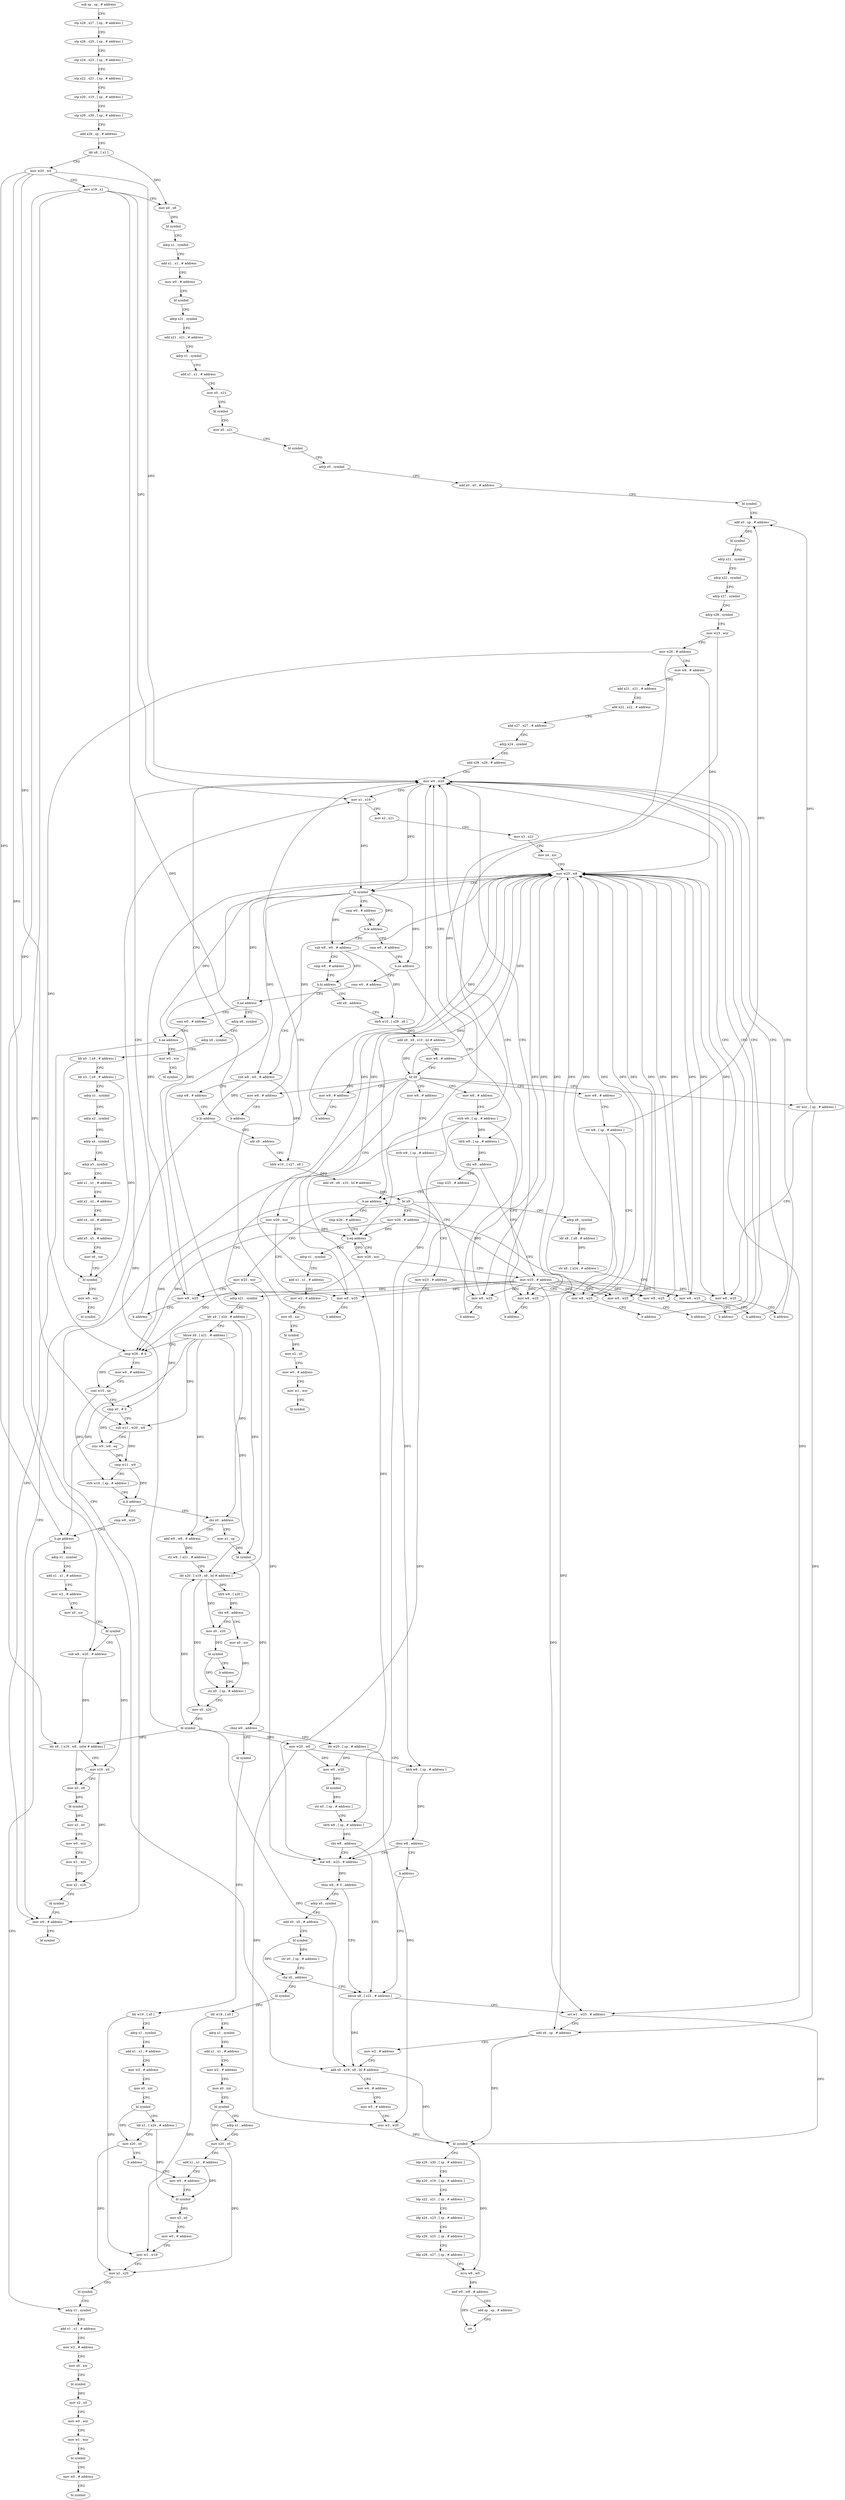 digraph "func" {
"4202688" [label = "sub sp , sp , # address" ]
"4202692" [label = "stp x28 , x27 , [ sp , # address ]" ]
"4202696" [label = "stp x26 , x25 , [ sp , # address ]" ]
"4202700" [label = "stp x24 , x23 , [ sp , # address ]" ]
"4202704" [label = "stp x22 , x21 , [ sp , # address ]" ]
"4202708" [label = "stp x20 , x19 , [ sp , # address ]" ]
"4202712" [label = "stp x29 , x30 , [ sp , # address ]" ]
"4202716" [label = "add x29 , sp , # address" ]
"4202720" [label = "ldr x8 , [ x1 ]" ]
"4202724" [label = "mov w20 , w0" ]
"4202728" [label = "mov x19 , x1" ]
"4202732" [label = "mov x0 , x8" ]
"4202736" [label = "bl symbol" ]
"4202740" [label = "adrp x1 , symbol" ]
"4202744" [label = "add x1 , x1 , # address" ]
"4202748" [label = "mov w0 , # address" ]
"4202752" [label = "bl symbol" ]
"4202756" [label = "adrp x21 , symbol" ]
"4202760" [label = "add x21 , x21 , # address" ]
"4202764" [label = "adrp x1 , symbol" ]
"4202768" [label = "add x1 , x1 , # address" ]
"4202772" [label = "mov x0 , x21" ]
"4202776" [label = "bl symbol" ]
"4202780" [label = "mov x0 , x21" ]
"4202784" [label = "bl symbol" ]
"4202788" [label = "adrp x0 , symbol" ]
"4202792" [label = "add x0 , x0 , # address" ]
"4202796" [label = "bl symbol" ]
"4202800" [label = "add x0 , sp , # address" ]
"4202804" [label = "bl symbol" ]
"4202808" [label = "adrp x21 , symbol" ]
"4202812" [label = "adrp x22 , symbol" ]
"4202816" [label = "adrp x27 , symbol" ]
"4202820" [label = "adrp x28 , symbol" ]
"4202824" [label = "mov w23 , wzr" ]
"4202828" [label = "mov w26 , # address" ]
"4202832" [label = "mov w8 , # address" ]
"4202836" [label = "add x21 , x21 , # address" ]
"4202840" [label = "add x22 , x22 , # address" ]
"4202844" [label = "add x27 , x27 , # address" ]
"4202848" [label = "adrp x24 , symbol" ]
"4202852" [label = "add x28 , x28 , # address" ]
"4202856" [label = "mov w0 , w20" ]
"4203096" [label = "cmn w0 , # address" ]
"4203100" [label = "b.ne address" ]
"4203392" [label = "cmn w0 , # address" ]
"4203104" [label = "ldrb w8 , [ sp , # address ]" ]
"4202892" [label = "sub w8 , w0 , # address" ]
"4202896" [label = "cmp w8 , # address" ]
"4202900" [label = "b.hi address" ]
"4202932" [label = "sub w8 , w0 , # address" ]
"4202904" [label = "adr x9 , address" ]
"4203396" [label = "b.ne address" ]
"4203464" [label = "cmn w0 , # address" ]
"4203400" [label = "adrp x8 , symbol" ]
"4203108" [label = "cbz w8 , address" ]
"4203132" [label = "mov w25 , # address" ]
"4203112" [label = "cmp w25 , # address" ]
"4202936" [label = "cmp w8 , # address" ]
"4202940" [label = "b.hi address" ]
"4203548" [label = "mov w0 , # address" ]
"4202944" [label = "adr x9 , address" ]
"4202908" [label = "ldrb w10 , [ x28 , x8 ]" ]
"4202912" [label = "add x9 , x9 , x10 , lsl # address" ]
"4202916" [label = "mov w8 , # address" ]
"4202920" [label = "br x9" ]
"4202924" [label = "mov w8 , # address" ]
"4202972" [label = "mov w8 , # address" ]
"4203020" [label = "mov w8 , # address" ]
"4203048" [label = "mov w8 , # address" ]
"4203056" [label = "mov w26 , wzr" ]
"4203068" [label = "mov w8 , # address" ]
"4203084" [label = "str wzr , [ sp , # address ]" ]
"4203468" [label = "b.ne address" ]
"4203472" [label = "mov w0 , wzr" ]
"4203404" [label = "adrp x9 , symbol" ]
"4203408" [label = "ldr x0 , [ x8 , # address ]" ]
"4203412" [label = "ldr x3 , [ x9 , # address ]" ]
"4203416" [label = "adrp x1 , symbol" ]
"4203420" [label = "adrp x2 , symbol" ]
"4203424" [label = "adrp x4 , symbol" ]
"4203428" [label = "adrp x5 , symbol" ]
"4203432" [label = "add x1 , x1 , # address" ]
"4203436" [label = "add x2 , x2 , # address" ]
"4203440" [label = "add x4 , x4 , # address" ]
"4203444" [label = "add x5 , x5 , # address" ]
"4203448" [label = "mov x6 , xzr" ]
"4203452" [label = "bl symbol" ]
"4203456" [label = "mov w0 , wzr" ]
"4203460" [label = "bl symbol" ]
"4203136" [label = "adrp x21 , symbol" ]
"4203116" [label = "b.ne address" ]
"4203120" [label = "cmp w26 , # address" ]
"4203552" [label = "bl symbol" ]
"4202948" [label = "ldrb w10 , [ x27 , x8 ]" ]
"4202952" [label = "add x9 , x9 , x10 , lsl # address" ]
"4202956" [label = "br x9" ]
"4202960" [label = "mov w26 , # address" ]
"4202988" [label = "mov w23 , # address" ]
"4203000" [label = "adrp x8 , symbol" ]
"4203036" [label = "mov w23 , wzr" ]
"4202860" [label = "mov x1 , x19" ]
"4202864" [label = "mov x2 , x21" ]
"4202868" [label = "mov x3 , x22" ]
"4202872" [label = "mov x4 , xzr" ]
"4202876" [label = "mov w25 , w8" ]
"4202880" [label = "bl symbol" ]
"4202884" [label = "cmp w0 , # address" ]
"4202888" [label = "b.le address" ]
"4202928" [label = "b address" ]
"4202976" [label = "str w8 , [ sp , # address ]" ]
"4202980" [label = "mov w8 , w25" ]
"4202984" [label = "b address" ]
"4203024" [label = "strb w8 , [ sp , # address ]" ]
"4203028" [label = "mov w8 , w25" ]
"4203032" [label = "b address" ]
"4203052" [label = "b address" ]
"4203060" [label = "mov w8 , w25" ]
"4203064" [label = "b address" ]
"4203072" [label = "strb w8 , [ sp , # address ]" ]
"4203076" [label = "mov w8 , w25" ]
"4203080" [label = "b address" ]
"4203088" [label = "mov w8 , w25" ]
"4203092" [label = "b address" ]
"4203476" [label = "bl symbol" ]
"4203480" [label = "cmp w8 , w20" ]
"4203484" [label = "b.ge address" ]
"4203664" [label = "adrp x1 , symbol" ]
"4203488" [label = "adrp x1 , symbol" ]
"4203184" [label = "cbz x0 , address" ]
"4203328" [label = "add w9 , w8 , # address" ]
"4203188" [label = "mov x1 , sp" ]
"4203140" [label = "ldr x0 , [ x24 , # address ]" ]
"4203144" [label = "ldrsw x8 , [ x21 , # address ]" ]
"4203148" [label = "cmp w26 , # 0" ]
"4203152" [label = "mov w9 , # address" ]
"4203156" [label = "cset w10 , ne" ]
"4203160" [label = "cmp x0 , # 0" ]
"4203164" [label = "sub w11 , w20 , w8" ]
"4203168" [label = "cinc w9 , w9 , eq" ]
"4203172" [label = "cmp w11 , w9" ]
"4203176" [label = "strb w10 , [ sp , # address ]" ]
"4203180" [label = "b.lt address" ]
"4203124" [label = "b.eq address" ]
"4203708" [label = "adrp x1 , symbol" ]
"4203128" [label = "mov w26 , wzr" ]
"4202964" [label = "mov w8 , w25" ]
"4202968" [label = "b address" ]
"4202992" [label = "mov w8 , w25" ]
"4202996" [label = "b address" ]
"4203004" [label = "ldr x8 , [ x8 , # address ]" ]
"4203008" [label = "str x8 , [ x24 , # address ]" ]
"4203012" [label = "mov w8 , w25" ]
"4203016" [label = "b address" ]
"4203040" [label = "mov w8 , w25" ]
"4203044" [label = "b address" ]
"4203668" [label = "add x1 , x1 , # address" ]
"4203672" [label = "mov w2 , # address" ]
"4203676" [label = "mov x0 , xzr" ]
"4203680" [label = "bl symbol" ]
"4203684" [label = "mov x2 , x0" ]
"4203688" [label = "mov w0 , wzr" ]
"4203692" [label = "mov w1 , wzr" ]
"4203696" [label = "bl symbol" ]
"4203700" [label = "mov w0 , # address" ]
"4203704" [label = "bl symbol" ]
"4203492" [label = "add x1 , x1 , # address" ]
"4203496" [label = "mov w2 , # address" ]
"4203500" [label = "mov x0 , xzr" ]
"4203504" [label = "bl symbol" ]
"4203508" [label = "sub w8 , w20 , # address" ]
"4203512" [label = "ldr x8 , [ x19 , w8 , sxtw # address ]" ]
"4203516" [label = "mov x19 , x0" ]
"4203520" [label = "mov x0 , x8" ]
"4203524" [label = "bl symbol" ]
"4203528" [label = "mov x3 , x0" ]
"4203532" [label = "mov w0 , wzr" ]
"4203536" [label = "mov w1 , wzr" ]
"4203540" [label = "mov x2 , x19" ]
"4203544" [label = "bl symbol" ]
"4203332" [label = "str w9 , [ x21 , # address ]" ]
"4203336" [label = "ldr x20 , [ x19 , x8 , lsl # address ]" ]
"4203340" [label = "ldrb w8 , [ x20 ]" ]
"4203344" [label = "cbz w8 , address" ]
"4203360" [label = "mov x0 , xzr" ]
"4203348" [label = "mov x0 , x20" ]
"4203192" [label = "bl symbol" ]
"4203196" [label = "cbnz w0 , address" ]
"4203556" [label = "bl symbol" ]
"4203200" [label = "ldr w20 , [ sp , # address ]" ]
"4203712" [label = "add x1 , x1 , # address" ]
"4203716" [label = "mov w2 , # address" ]
"4203720" [label = "mov x0 , xzr" ]
"4203724" [label = "bl symbol" ]
"4203728" [label = "mov x2 , x0" ]
"4203732" [label = "mov w0 , # address" ]
"4203736" [label = "mov w1 , wzr" ]
"4203740" [label = "bl symbol" ]
"4203364" [label = "str x0 , [ sp , # address ]" ]
"4203352" [label = "bl symbol" ]
"4203356" [label = "b address" ]
"4203560" [label = "ldr w19 , [ x0 ]" ]
"4203564" [label = "adrp x1 , symbol" ]
"4203568" [label = "add x1 , x1 , # address" ]
"4203572" [label = "mov w2 , # address" ]
"4203576" [label = "mov x0 , xzr" ]
"4203580" [label = "bl symbol" ]
"4203584" [label = "ldr x1 , [ x24 , # address ]" ]
"4203588" [label = "mov x20 , x0" ]
"4203592" [label = "b address" ]
"4203636" [label = "mov w0 , # address" ]
"4203204" [label = "mov w0 , w20" ]
"4203208" [label = "bl symbol" ]
"4203212" [label = "str x0 , [ sp , # address ]" ]
"4203216" [label = "ldrb w8 , [ sp , # address ]" ]
"4203220" [label = "cbz w8 , address" ]
"4203252" [label = "ldrsw x8 , [ x21 , # address ]" ]
"4203224" [label = "eor w8 , w23 , # address" ]
"4203228" [label = "tbnz w8 , # 0 , address" ]
"4203232" [label = "adrp x0 , symbol" ]
"4203388" [label = "b address" ]
"4203368" [label = "mov x0 , x20" ]
"4203372" [label = "bl symbol" ]
"4203376" [label = "mov w20 , w0" ]
"4203380" [label = "ldrb w8 , [ sp , # address ]" ]
"4203384" [label = "cbnz w8 , address" ]
"4203640" [label = "bl symbol" ]
"4203644" [label = "mov x3 , x0" ]
"4203648" [label = "mov w0 , # address" ]
"4203652" [label = "mov w1 , w19" ]
"4203656" [label = "mov x2 , x20" ]
"4203660" [label = "bl symbol" ]
"4203256" [label = "orr w1 , w25 , # address" ]
"4203260" [label = "add x6 , sp , # address" ]
"4203264" [label = "mov w2 , # address" ]
"4203268" [label = "add x0 , x19 , x8 , lsl # address" ]
"4203272" [label = "mov w4 , # address" ]
"4203276" [label = "mov w5 , # address" ]
"4203280" [label = "mov w3 , w20" ]
"4203284" [label = "bl symbol" ]
"4203288" [label = "ldp x29 , x30 , [ sp , # address ]" ]
"4203292" [label = "ldp x20 , x19 , [ sp , # address ]" ]
"4203296" [label = "ldp x22 , x21 , [ sp , # address ]" ]
"4203300" [label = "ldp x24 , x23 , [ sp , # address ]" ]
"4203304" [label = "ldp x26 , x25 , [ sp , # address ]" ]
"4203308" [label = "ldp x28 , x27 , [ sp , # address ]" ]
"4203312" [label = "mvn w8 , w0" ]
"4203316" [label = "and w0 , w8 , # address" ]
"4203320" [label = "add sp , sp , # address" ]
"4203324" [label = "ret" ]
"4203236" [label = "add x0 , x0 , # address" ]
"4203240" [label = "bl symbol" ]
"4203244" [label = "str x0 , [ sp , # address ]" ]
"4203248" [label = "cbz x0 , address" ]
"4203596" [label = "bl symbol" ]
"4203600" [label = "ldr w19 , [ x0 ]" ]
"4203604" [label = "adrp x1 , symbol" ]
"4203608" [label = "add x1 , x1 , # address" ]
"4203612" [label = "mov w2 , # address" ]
"4203616" [label = "mov x0 , xzr" ]
"4203620" [label = "bl symbol" ]
"4203624" [label = "adrp x1 , address" ]
"4203628" [label = "mov x20 , x0" ]
"4203632" [label = "add x1 , x1 , # address" ]
"4202688" -> "4202692" [ label = "CFG" ]
"4202692" -> "4202696" [ label = "CFG" ]
"4202696" -> "4202700" [ label = "CFG" ]
"4202700" -> "4202704" [ label = "CFG" ]
"4202704" -> "4202708" [ label = "CFG" ]
"4202708" -> "4202712" [ label = "CFG" ]
"4202712" -> "4202716" [ label = "CFG" ]
"4202716" -> "4202720" [ label = "CFG" ]
"4202720" -> "4202724" [ label = "CFG" ]
"4202720" -> "4202732" [ label = "DFG" ]
"4202724" -> "4202728" [ label = "CFG" ]
"4202724" -> "4202856" [ label = "DFG" ]
"4202724" -> "4203164" [ label = "DFG" ]
"4202724" -> "4203484" [ label = "DFG" ]
"4202724" -> "4203508" [ label = "DFG" ]
"4202728" -> "4202732" [ label = "CFG" ]
"4202728" -> "4202860" [ label = "DFG" ]
"4202728" -> "4203512" [ label = "DFG" ]
"4202728" -> "4203336" [ label = "DFG" ]
"4202728" -> "4203268" [ label = "DFG" ]
"4202732" -> "4202736" [ label = "DFG" ]
"4202736" -> "4202740" [ label = "CFG" ]
"4202740" -> "4202744" [ label = "CFG" ]
"4202744" -> "4202748" [ label = "CFG" ]
"4202748" -> "4202752" [ label = "CFG" ]
"4202752" -> "4202756" [ label = "CFG" ]
"4202756" -> "4202760" [ label = "CFG" ]
"4202760" -> "4202764" [ label = "CFG" ]
"4202764" -> "4202768" [ label = "CFG" ]
"4202768" -> "4202772" [ label = "CFG" ]
"4202772" -> "4202776" [ label = "CFG" ]
"4202776" -> "4202780" [ label = "CFG" ]
"4202780" -> "4202784" [ label = "CFG" ]
"4202784" -> "4202788" [ label = "CFG" ]
"4202788" -> "4202792" [ label = "CFG" ]
"4202792" -> "4202796" [ label = "CFG" ]
"4202796" -> "4202800" [ label = "CFG" ]
"4202800" -> "4202804" [ label = "DFG" ]
"4202804" -> "4202808" [ label = "CFG" ]
"4202808" -> "4202812" [ label = "CFG" ]
"4202812" -> "4202816" [ label = "CFG" ]
"4202816" -> "4202820" [ label = "CFG" ]
"4202820" -> "4202824" [ label = "CFG" ]
"4202824" -> "4202828" [ label = "CFG" ]
"4202824" -> "4203224" [ label = "DFG" ]
"4202828" -> "4202832" [ label = "CFG" ]
"4202828" -> "4203148" [ label = "DFG" ]
"4202828" -> "4203124" [ label = "DFG" ]
"4202832" -> "4202836" [ label = "CFG" ]
"4202832" -> "4202876" [ label = "DFG" ]
"4202836" -> "4202840" [ label = "CFG" ]
"4202840" -> "4202844" [ label = "CFG" ]
"4202844" -> "4202848" [ label = "CFG" ]
"4202848" -> "4202852" [ label = "CFG" ]
"4202852" -> "4202856" [ label = "CFG" ]
"4202856" -> "4202860" [ label = "CFG" ]
"4202856" -> "4202880" [ label = "DFG" ]
"4203096" -> "4203100" [ label = "CFG" ]
"4203100" -> "4203392" [ label = "CFG" ]
"4203100" -> "4203104" [ label = "CFG" ]
"4203392" -> "4203396" [ label = "CFG" ]
"4203104" -> "4203108" [ label = "DFG" ]
"4202892" -> "4202896" [ label = "CFG" ]
"4202892" -> "4202900" [ label = "DFG" ]
"4202892" -> "4202908" [ label = "DFG" ]
"4202896" -> "4202900" [ label = "CFG" ]
"4202900" -> "4202932" [ label = "CFG" ]
"4202900" -> "4202904" [ label = "CFG" ]
"4202932" -> "4202936" [ label = "CFG" ]
"4202932" -> "4202940" [ label = "DFG" ]
"4202932" -> "4202948" [ label = "DFG" ]
"4202904" -> "4202908" [ label = "CFG" ]
"4203396" -> "4203464" [ label = "CFG" ]
"4203396" -> "4203400" [ label = "CFG" ]
"4203464" -> "4203468" [ label = "CFG" ]
"4203400" -> "4203404" [ label = "CFG" ]
"4203108" -> "4203132" [ label = "CFG" ]
"4203108" -> "4203112" [ label = "CFG" ]
"4203132" -> "4203136" [ label = "CFG" ]
"4203132" -> "4203116" [ label = "DFG" ]
"4203132" -> "4202980" [ label = "DFG" ]
"4203132" -> "4203028" [ label = "DFG" ]
"4203132" -> "4203060" [ label = "DFG" ]
"4203132" -> "4203076" [ label = "DFG" ]
"4203132" -> "4203088" [ label = "DFG" ]
"4203132" -> "4202964" [ label = "DFG" ]
"4203132" -> "4202992" [ label = "DFG" ]
"4203132" -> "4203012" [ label = "DFG" ]
"4203132" -> "4203040" [ label = "DFG" ]
"4203132" -> "4203256" [ label = "DFG" ]
"4203112" -> "4203116" [ label = "CFG" ]
"4202936" -> "4202940" [ label = "CFG" ]
"4202940" -> "4203548" [ label = "CFG" ]
"4202940" -> "4202944" [ label = "CFG" ]
"4203548" -> "4203552" [ label = "CFG" ]
"4202944" -> "4202948" [ label = "CFG" ]
"4202908" -> "4202912" [ label = "DFG" ]
"4202912" -> "4202916" [ label = "CFG" ]
"4202912" -> "4202920" [ label = "DFG" ]
"4202916" -> "4202920" [ label = "CFG" ]
"4202916" -> "4202876" [ label = "DFG" ]
"4202920" -> "4202856" [ label = "CFG" ]
"4202920" -> "4202924" [ label = "CFG" ]
"4202920" -> "4202972" [ label = "CFG" ]
"4202920" -> "4203020" [ label = "CFG" ]
"4202920" -> "4203048" [ label = "CFG" ]
"4202920" -> "4203056" [ label = "CFG" ]
"4202920" -> "4203068" [ label = "CFG" ]
"4202920" -> "4203084" [ label = "CFG" ]
"4202920" -> "4203548" [ label = "CFG" ]
"4202924" -> "4202928" [ label = "CFG" ]
"4202924" -> "4202876" [ label = "DFG" ]
"4202972" -> "4202976" [ label = "CFG" ]
"4203020" -> "4203024" [ label = "CFG" ]
"4203048" -> "4203052" [ label = "CFG" ]
"4203048" -> "4202876" [ label = "DFG" ]
"4203056" -> "4203060" [ label = "CFG" ]
"4203056" -> "4203148" [ label = "DFG" ]
"4203056" -> "4203124" [ label = "DFG" ]
"4203068" -> "4203072" [ label = "CFG" ]
"4203084" -> "4203088" [ label = "CFG" ]
"4203084" -> "4202800" [ label = "DFG" ]
"4203084" -> "4203260" [ label = "DFG" ]
"4203468" -> "4203548" [ label = "CFG" ]
"4203468" -> "4203472" [ label = "CFG" ]
"4203472" -> "4203476" [ label = "CFG" ]
"4203404" -> "4203408" [ label = "CFG" ]
"4203408" -> "4203412" [ label = "CFG" ]
"4203408" -> "4203452" [ label = "DFG" ]
"4203412" -> "4203416" [ label = "CFG" ]
"4203412" -> "4203452" [ label = "DFG" ]
"4203416" -> "4203420" [ label = "CFG" ]
"4203420" -> "4203424" [ label = "CFG" ]
"4203424" -> "4203428" [ label = "CFG" ]
"4203428" -> "4203432" [ label = "CFG" ]
"4203432" -> "4203436" [ label = "CFG" ]
"4203436" -> "4203440" [ label = "CFG" ]
"4203440" -> "4203444" [ label = "CFG" ]
"4203444" -> "4203448" [ label = "CFG" ]
"4203448" -> "4203452" [ label = "CFG" ]
"4203452" -> "4203456" [ label = "CFG" ]
"4203456" -> "4203460" [ label = "CFG" ]
"4203136" -> "4203140" [ label = "CFG" ]
"4203116" -> "4203136" [ label = "CFG" ]
"4203116" -> "4203120" [ label = "CFG" ]
"4203120" -> "4203124" [ label = "CFG" ]
"4202948" -> "4202952" [ label = "DFG" ]
"4202952" -> "4202956" [ label = "DFG" ]
"4202956" -> "4202960" [ label = "CFG" ]
"4202956" -> "4202988" [ label = "CFG" ]
"4202956" -> "4203000" [ label = "CFG" ]
"4202956" -> "4203036" [ label = "CFG" ]
"4202960" -> "4202964" [ label = "CFG" ]
"4202960" -> "4203148" [ label = "DFG" ]
"4202960" -> "4203124" [ label = "DFG" ]
"4202988" -> "4202992" [ label = "CFG" ]
"4202988" -> "4203224" [ label = "DFG" ]
"4203000" -> "4203004" [ label = "CFG" ]
"4203036" -> "4203040" [ label = "CFG" ]
"4203036" -> "4203224" [ label = "DFG" ]
"4202860" -> "4202864" [ label = "CFG" ]
"4202860" -> "4202880" [ label = "DFG" ]
"4202864" -> "4202868" [ label = "CFG" ]
"4202868" -> "4202872" [ label = "CFG" ]
"4202872" -> "4202876" [ label = "CFG" ]
"4202876" -> "4202880" [ label = "CFG" ]
"4202876" -> "4203116" [ label = "DFG" ]
"4202876" -> "4202980" [ label = "DFG" ]
"4202876" -> "4203028" [ label = "DFG" ]
"4202876" -> "4203060" [ label = "DFG" ]
"4202876" -> "4203076" [ label = "DFG" ]
"4202876" -> "4203088" [ label = "DFG" ]
"4202876" -> "4202964" [ label = "DFG" ]
"4202876" -> "4202992" [ label = "DFG" ]
"4202876" -> "4203012" [ label = "DFG" ]
"4202876" -> "4203040" [ label = "DFG" ]
"4202876" -> "4203256" [ label = "DFG" ]
"4202880" -> "4202884" [ label = "CFG" ]
"4202880" -> "4202888" [ label = "DFG" ]
"4202880" -> "4203100" [ label = "DFG" ]
"4202880" -> "4202892" [ label = "DFG" ]
"4202880" -> "4203396" [ label = "DFG" ]
"4202880" -> "4202932" [ label = "DFG" ]
"4202880" -> "4203468" [ label = "DFG" ]
"4202884" -> "4202888" [ label = "CFG" ]
"4202888" -> "4203096" [ label = "CFG" ]
"4202888" -> "4202892" [ label = "CFG" ]
"4202928" -> "4202856" [ label = "CFG" ]
"4202976" -> "4202980" [ label = "CFG" ]
"4202976" -> "4202800" [ label = "DFG" ]
"4202976" -> "4203260" [ label = "DFG" ]
"4202980" -> "4202984" [ label = "CFG" ]
"4202980" -> "4202876" [ label = "DFG" ]
"4202984" -> "4202856" [ label = "CFG" ]
"4203024" -> "4203028" [ label = "CFG" ]
"4203024" -> "4203104" [ label = "DFG" ]
"4203024" -> "4203216" [ label = "DFG" ]
"4203024" -> "4203380" [ label = "DFG" ]
"4203028" -> "4203032" [ label = "CFG" ]
"4203028" -> "4202876" [ label = "DFG" ]
"4203032" -> "4202856" [ label = "CFG" ]
"4203052" -> "4202856" [ label = "CFG" ]
"4203060" -> "4203064" [ label = "CFG" ]
"4203060" -> "4202876" [ label = "DFG" ]
"4203064" -> "4202856" [ label = "CFG" ]
"4203072" -> "4203076" [ label = "CFG" ]
"4203076" -> "4203080" [ label = "CFG" ]
"4203076" -> "4202876" [ label = "DFG" ]
"4203080" -> "4202856" [ label = "CFG" ]
"4203088" -> "4203092" [ label = "CFG" ]
"4203088" -> "4202876" [ label = "DFG" ]
"4203092" -> "4202856" [ label = "CFG" ]
"4203480" -> "4203484" [ label = "CFG" ]
"4203484" -> "4203664" [ label = "CFG" ]
"4203484" -> "4203488" [ label = "CFG" ]
"4203664" -> "4203668" [ label = "CFG" ]
"4203488" -> "4203492" [ label = "CFG" ]
"4203184" -> "4203328" [ label = "CFG" ]
"4203184" -> "4203188" [ label = "CFG" ]
"4203328" -> "4203332" [ label = "DFG" ]
"4203188" -> "4203192" [ label = "DFG" ]
"4203140" -> "4203144" [ label = "CFG" ]
"4203140" -> "4203160" [ label = "DFG" ]
"4203140" -> "4203184" [ label = "DFG" ]
"4203140" -> "4203192" [ label = "DFG" ]
"4203144" -> "4203148" [ label = "CFG" ]
"4203144" -> "4203164" [ label = "DFG" ]
"4203144" -> "4203484" [ label = "DFG" ]
"4203144" -> "4203328" [ label = "DFG" ]
"4203144" -> "4203336" [ label = "DFG" ]
"4203148" -> "4203152" [ label = "CFG" ]
"4203148" -> "4203156" [ label = "DFG" ]
"4203152" -> "4203156" [ label = "CFG" ]
"4203156" -> "4203160" [ label = "CFG" ]
"4203156" -> "4203176" [ label = "DFG" ]
"4203160" -> "4203164" [ label = "CFG" ]
"4203160" -> "4203168" [ label = "DFG" ]
"4203164" -> "4203168" [ label = "CFG" ]
"4203164" -> "4203172" [ label = "DFG" ]
"4203168" -> "4203172" [ label = "DFG" ]
"4203172" -> "4203176" [ label = "CFG" ]
"4203172" -> "4203180" [ label = "DFG" ]
"4203176" -> "4203180" [ label = "CFG" ]
"4203180" -> "4203480" [ label = "CFG" ]
"4203180" -> "4203184" [ label = "CFG" ]
"4203124" -> "4203708" [ label = "CFG" ]
"4203124" -> "4203128" [ label = "CFG" ]
"4203708" -> "4203712" [ label = "CFG" ]
"4203128" -> "4203132" [ label = "CFG" ]
"4203128" -> "4203148" [ label = "DFG" ]
"4203128" -> "4203124" [ label = "DFG" ]
"4202964" -> "4202968" [ label = "CFG" ]
"4202964" -> "4202876" [ label = "DFG" ]
"4202968" -> "4202856" [ label = "CFG" ]
"4202992" -> "4202996" [ label = "CFG" ]
"4202992" -> "4202876" [ label = "DFG" ]
"4202996" -> "4202856" [ label = "CFG" ]
"4203004" -> "4203008" [ label = "DFG" ]
"4203008" -> "4203012" [ label = "CFG" ]
"4203012" -> "4203016" [ label = "CFG" ]
"4203012" -> "4202876" [ label = "DFG" ]
"4203016" -> "4202856" [ label = "CFG" ]
"4203040" -> "4203044" [ label = "CFG" ]
"4203040" -> "4202876" [ label = "DFG" ]
"4203044" -> "4202856" [ label = "CFG" ]
"4203668" -> "4203672" [ label = "CFG" ]
"4203672" -> "4203676" [ label = "CFG" ]
"4203676" -> "4203680" [ label = "CFG" ]
"4203680" -> "4203684" [ label = "DFG" ]
"4203684" -> "4203688" [ label = "CFG" ]
"4203688" -> "4203692" [ label = "CFG" ]
"4203692" -> "4203696" [ label = "CFG" ]
"4203696" -> "4203700" [ label = "CFG" ]
"4203700" -> "4203704" [ label = "CFG" ]
"4203492" -> "4203496" [ label = "CFG" ]
"4203496" -> "4203500" [ label = "CFG" ]
"4203500" -> "4203504" [ label = "CFG" ]
"4203504" -> "4203508" [ label = "CFG" ]
"4203504" -> "4203516" [ label = "DFG" ]
"4203508" -> "4203512" [ label = "DFG" ]
"4203512" -> "4203516" [ label = "CFG" ]
"4203512" -> "4203520" [ label = "DFG" ]
"4203516" -> "4203520" [ label = "CFG" ]
"4203516" -> "4203540" [ label = "DFG" ]
"4203520" -> "4203524" [ label = "DFG" ]
"4203524" -> "4203528" [ label = "DFG" ]
"4203528" -> "4203532" [ label = "CFG" ]
"4203532" -> "4203536" [ label = "CFG" ]
"4203536" -> "4203540" [ label = "CFG" ]
"4203540" -> "4203544" [ label = "CFG" ]
"4203544" -> "4203548" [ label = "CFG" ]
"4203332" -> "4203336" [ label = "CFG" ]
"4203336" -> "4203340" [ label = "DFG" ]
"4203336" -> "4203348" [ label = "DFG" ]
"4203336" -> "4203368" [ label = "DFG" ]
"4203340" -> "4203344" [ label = "DFG" ]
"4203344" -> "4203360" [ label = "CFG" ]
"4203344" -> "4203348" [ label = "CFG" ]
"4203360" -> "4203364" [ label = "DFG" ]
"4203348" -> "4203352" [ label = "DFG" ]
"4203192" -> "4203196" [ label = "DFG" ]
"4203196" -> "4203556" [ label = "CFG" ]
"4203196" -> "4203200" [ label = "CFG" ]
"4203556" -> "4203560" [ label = "DFG" ]
"4203200" -> "4203204" [ label = "DFG" ]
"4203200" -> "4203280" [ label = "DFG" ]
"4203712" -> "4203716" [ label = "CFG" ]
"4203716" -> "4203720" [ label = "CFG" ]
"4203720" -> "4203724" [ label = "CFG" ]
"4203724" -> "4203728" [ label = "DFG" ]
"4203728" -> "4203732" [ label = "CFG" ]
"4203732" -> "4203736" [ label = "CFG" ]
"4203736" -> "4203740" [ label = "CFG" ]
"4203364" -> "4203368" [ label = "CFG" ]
"4203352" -> "4203356" [ label = "CFG" ]
"4203352" -> "4203364" [ label = "DFG" ]
"4203356" -> "4203364" [ label = "CFG" ]
"4203560" -> "4203564" [ label = "CFG" ]
"4203560" -> "4203652" [ label = "DFG" ]
"4203564" -> "4203568" [ label = "CFG" ]
"4203568" -> "4203572" [ label = "CFG" ]
"4203572" -> "4203576" [ label = "CFG" ]
"4203576" -> "4203580" [ label = "CFG" ]
"4203580" -> "4203584" [ label = "CFG" ]
"4203580" -> "4203588" [ label = "DFG" ]
"4203584" -> "4203588" [ label = "CFG" ]
"4203584" -> "4203640" [ label = "DFG" ]
"4203588" -> "4203592" [ label = "CFG" ]
"4203588" -> "4203656" [ label = "DFG" ]
"4203592" -> "4203636" [ label = "CFG" ]
"4203636" -> "4203640" [ label = "CFG" ]
"4203204" -> "4203208" [ label = "DFG" ]
"4203208" -> "4203212" [ label = "DFG" ]
"4203212" -> "4203216" [ label = "CFG" ]
"4203216" -> "4203220" [ label = "DFG" ]
"4203220" -> "4203252" [ label = "CFG" ]
"4203220" -> "4203224" [ label = "CFG" ]
"4203252" -> "4203256" [ label = "CFG" ]
"4203252" -> "4203268" [ label = "DFG" ]
"4203224" -> "4203228" [ label = "DFG" ]
"4203228" -> "4203252" [ label = "CFG" ]
"4203228" -> "4203232" [ label = "CFG" ]
"4203232" -> "4203236" [ label = "CFG" ]
"4203388" -> "4203252" [ label = "CFG" ]
"4203368" -> "4203372" [ label = "DFG" ]
"4203372" -> "4203376" [ label = "DFG" ]
"4203372" -> "4202860" [ label = "DFG" ]
"4203372" -> "4203512" [ label = "DFG" ]
"4203372" -> "4203336" [ label = "DFG" ]
"4203372" -> "4203268" [ label = "DFG" ]
"4203376" -> "4203380" [ label = "CFG" ]
"4203376" -> "4203204" [ label = "DFG" ]
"4203376" -> "4203280" [ label = "DFG" ]
"4203380" -> "4203384" [ label = "DFG" ]
"4203384" -> "4203224" [ label = "CFG" ]
"4203384" -> "4203388" [ label = "CFG" ]
"4203640" -> "4203644" [ label = "DFG" ]
"4203644" -> "4203648" [ label = "CFG" ]
"4203648" -> "4203652" [ label = "CFG" ]
"4203652" -> "4203656" [ label = "CFG" ]
"4203656" -> "4203660" [ label = "CFG" ]
"4203660" -> "4203664" [ label = "CFG" ]
"4203256" -> "4203260" [ label = "CFG" ]
"4203256" -> "4203284" [ label = "DFG" ]
"4203260" -> "4203264" [ label = "CFG" ]
"4203260" -> "4203284" [ label = "DFG" ]
"4203264" -> "4203268" [ label = "CFG" ]
"4203268" -> "4203272" [ label = "CFG" ]
"4203268" -> "4203284" [ label = "DFG" ]
"4203272" -> "4203276" [ label = "CFG" ]
"4203276" -> "4203280" [ label = "CFG" ]
"4203280" -> "4203284" [ label = "DFG" ]
"4203284" -> "4203288" [ label = "CFG" ]
"4203284" -> "4203312" [ label = "DFG" ]
"4203288" -> "4203292" [ label = "CFG" ]
"4203292" -> "4203296" [ label = "CFG" ]
"4203296" -> "4203300" [ label = "CFG" ]
"4203300" -> "4203304" [ label = "CFG" ]
"4203304" -> "4203308" [ label = "CFG" ]
"4203308" -> "4203312" [ label = "CFG" ]
"4203312" -> "4203316" [ label = "DFG" ]
"4203316" -> "4203320" [ label = "CFG" ]
"4203316" -> "4203324" [ label = "DFG" ]
"4203320" -> "4203324" [ label = "CFG" ]
"4203236" -> "4203240" [ label = "CFG" ]
"4203240" -> "4203244" [ label = "DFG" ]
"4203240" -> "4203248" [ label = "DFG" ]
"4203244" -> "4203248" [ label = "CFG" ]
"4203248" -> "4203596" [ label = "CFG" ]
"4203248" -> "4203252" [ label = "CFG" ]
"4203596" -> "4203600" [ label = "DFG" ]
"4203600" -> "4203604" [ label = "CFG" ]
"4203600" -> "4203652" [ label = "DFG" ]
"4203604" -> "4203608" [ label = "CFG" ]
"4203608" -> "4203612" [ label = "CFG" ]
"4203612" -> "4203616" [ label = "CFG" ]
"4203616" -> "4203620" [ label = "CFG" ]
"4203620" -> "4203624" [ label = "CFG" ]
"4203620" -> "4203628" [ label = "DFG" ]
"4203624" -> "4203628" [ label = "CFG" ]
"4203628" -> "4203632" [ label = "CFG" ]
"4203628" -> "4203656" [ label = "DFG" ]
"4203632" -> "4203636" [ label = "CFG" ]
"4203632" -> "4203640" [ label = "DFG" ]
}
